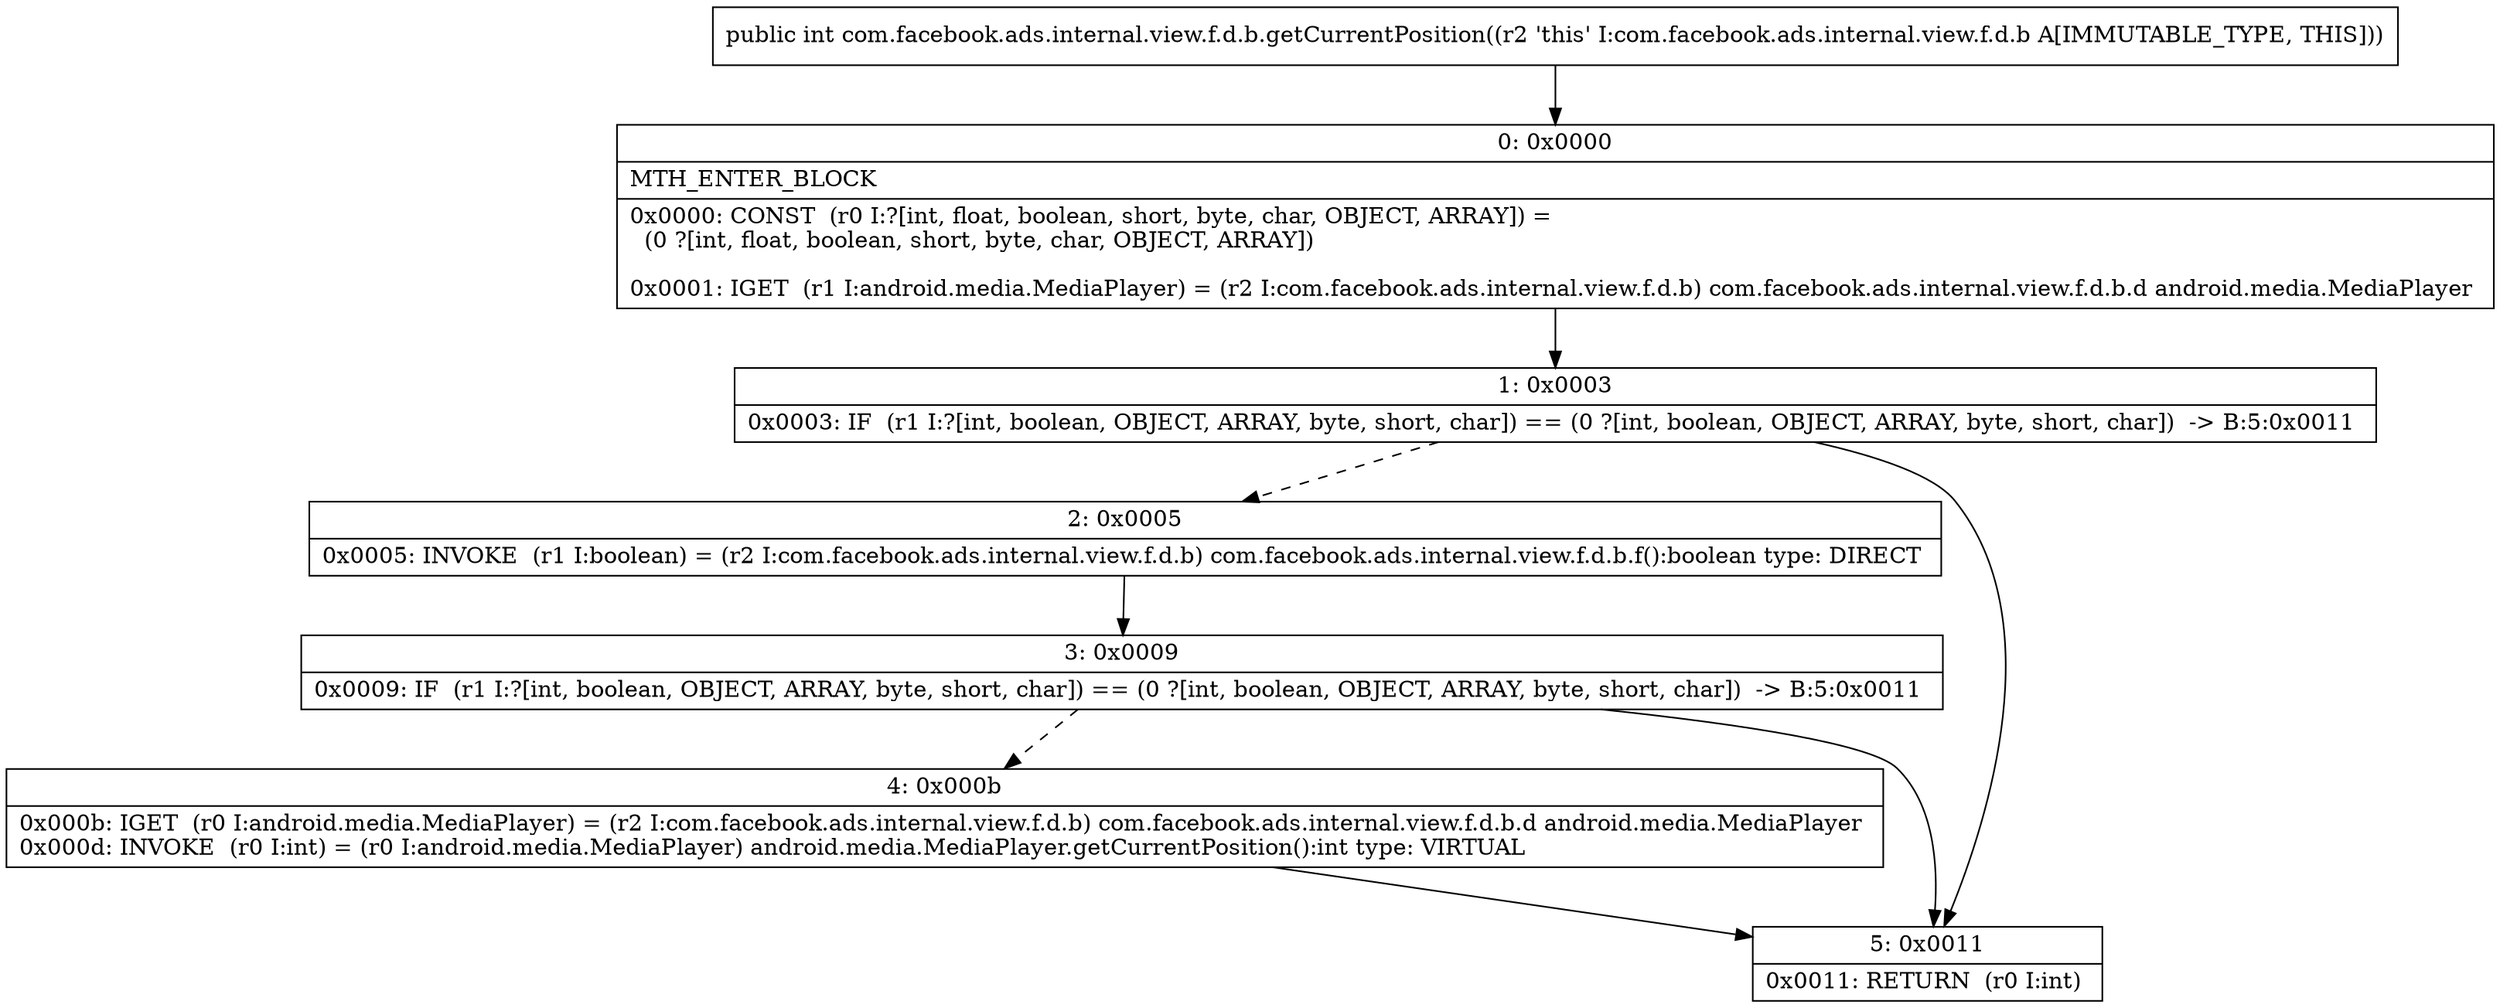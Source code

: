 digraph "CFG forcom.facebook.ads.internal.view.f.d.b.getCurrentPosition()I" {
Node_0 [shape=record,label="{0\:\ 0x0000|MTH_ENTER_BLOCK\l|0x0000: CONST  (r0 I:?[int, float, boolean, short, byte, char, OBJECT, ARRAY]) = \l  (0 ?[int, float, boolean, short, byte, char, OBJECT, ARRAY])\l \l0x0001: IGET  (r1 I:android.media.MediaPlayer) = (r2 I:com.facebook.ads.internal.view.f.d.b) com.facebook.ads.internal.view.f.d.b.d android.media.MediaPlayer \l}"];
Node_1 [shape=record,label="{1\:\ 0x0003|0x0003: IF  (r1 I:?[int, boolean, OBJECT, ARRAY, byte, short, char]) == (0 ?[int, boolean, OBJECT, ARRAY, byte, short, char])  \-\> B:5:0x0011 \l}"];
Node_2 [shape=record,label="{2\:\ 0x0005|0x0005: INVOKE  (r1 I:boolean) = (r2 I:com.facebook.ads.internal.view.f.d.b) com.facebook.ads.internal.view.f.d.b.f():boolean type: DIRECT \l}"];
Node_3 [shape=record,label="{3\:\ 0x0009|0x0009: IF  (r1 I:?[int, boolean, OBJECT, ARRAY, byte, short, char]) == (0 ?[int, boolean, OBJECT, ARRAY, byte, short, char])  \-\> B:5:0x0011 \l}"];
Node_4 [shape=record,label="{4\:\ 0x000b|0x000b: IGET  (r0 I:android.media.MediaPlayer) = (r2 I:com.facebook.ads.internal.view.f.d.b) com.facebook.ads.internal.view.f.d.b.d android.media.MediaPlayer \l0x000d: INVOKE  (r0 I:int) = (r0 I:android.media.MediaPlayer) android.media.MediaPlayer.getCurrentPosition():int type: VIRTUAL \l}"];
Node_5 [shape=record,label="{5\:\ 0x0011|0x0011: RETURN  (r0 I:int) \l}"];
MethodNode[shape=record,label="{public int com.facebook.ads.internal.view.f.d.b.getCurrentPosition((r2 'this' I:com.facebook.ads.internal.view.f.d.b A[IMMUTABLE_TYPE, THIS])) }"];
MethodNode -> Node_0;
Node_0 -> Node_1;
Node_1 -> Node_2[style=dashed];
Node_1 -> Node_5;
Node_2 -> Node_3;
Node_3 -> Node_4[style=dashed];
Node_3 -> Node_5;
Node_4 -> Node_5;
}

